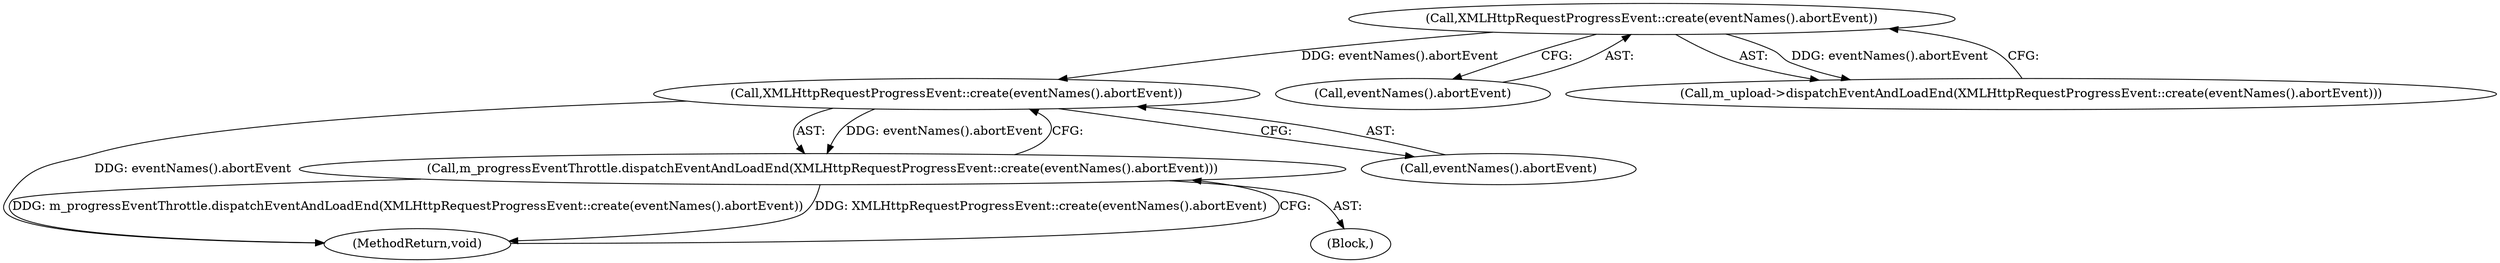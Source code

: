 digraph "1_Chrome_aa1a102f73565feeb1d121d0d6c9524bebcdd75f@API" {
"1000120" [label="(Call,XMLHttpRequestProgressEvent::create(eventNames().abortEvent))"];
"1000115" [label="(Call,XMLHttpRequestProgressEvent::create(eventNames().abortEvent))"];
"1000119" [label="(Call,m_progressEventThrottle.dispatchEventAndLoadEnd(XMLHttpRequestProgressEvent::create(eventNames().abortEvent)))"];
"1000121" [label="(Call,eventNames().abortEvent)"];
"1000115" [label="(Call,XMLHttpRequestProgressEvent::create(eventNames().abortEvent))"];
"1000120" [label="(Call,XMLHttpRequestProgressEvent::create(eventNames().abortEvent))"];
"1000124" [label="(MethodReturn,void)"];
"1000116" [label="(Call,eventNames().abortEvent)"];
"1000119" [label="(Call,m_progressEventThrottle.dispatchEventAndLoadEnd(XMLHttpRequestProgressEvent::create(eventNames().abortEvent)))"];
"1000101" [label="(Block,)"];
"1000114" [label="(Call,m_upload->dispatchEventAndLoadEnd(XMLHttpRequestProgressEvent::create(eventNames().abortEvent)))"];
"1000120" -> "1000119"  [label="AST: "];
"1000120" -> "1000121"  [label="CFG: "];
"1000121" -> "1000120"  [label="AST: "];
"1000119" -> "1000120"  [label="CFG: "];
"1000120" -> "1000124"  [label="DDG: eventNames().abortEvent"];
"1000120" -> "1000119"  [label="DDG: eventNames().abortEvent"];
"1000115" -> "1000120"  [label="DDG: eventNames().abortEvent"];
"1000115" -> "1000114"  [label="AST: "];
"1000115" -> "1000116"  [label="CFG: "];
"1000116" -> "1000115"  [label="AST: "];
"1000114" -> "1000115"  [label="CFG: "];
"1000115" -> "1000114"  [label="DDG: eventNames().abortEvent"];
"1000119" -> "1000101"  [label="AST: "];
"1000124" -> "1000119"  [label="CFG: "];
"1000119" -> "1000124"  [label="DDG: m_progressEventThrottle.dispatchEventAndLoadEnd(XMLHttpRequestProgressEvent::create(eventNames().abortEvent))"];
"1000119" -> "1000124"  [label="DDG: XMLHttpRequestProgressEvent::create(eventNames().abortEvent)"];
}
